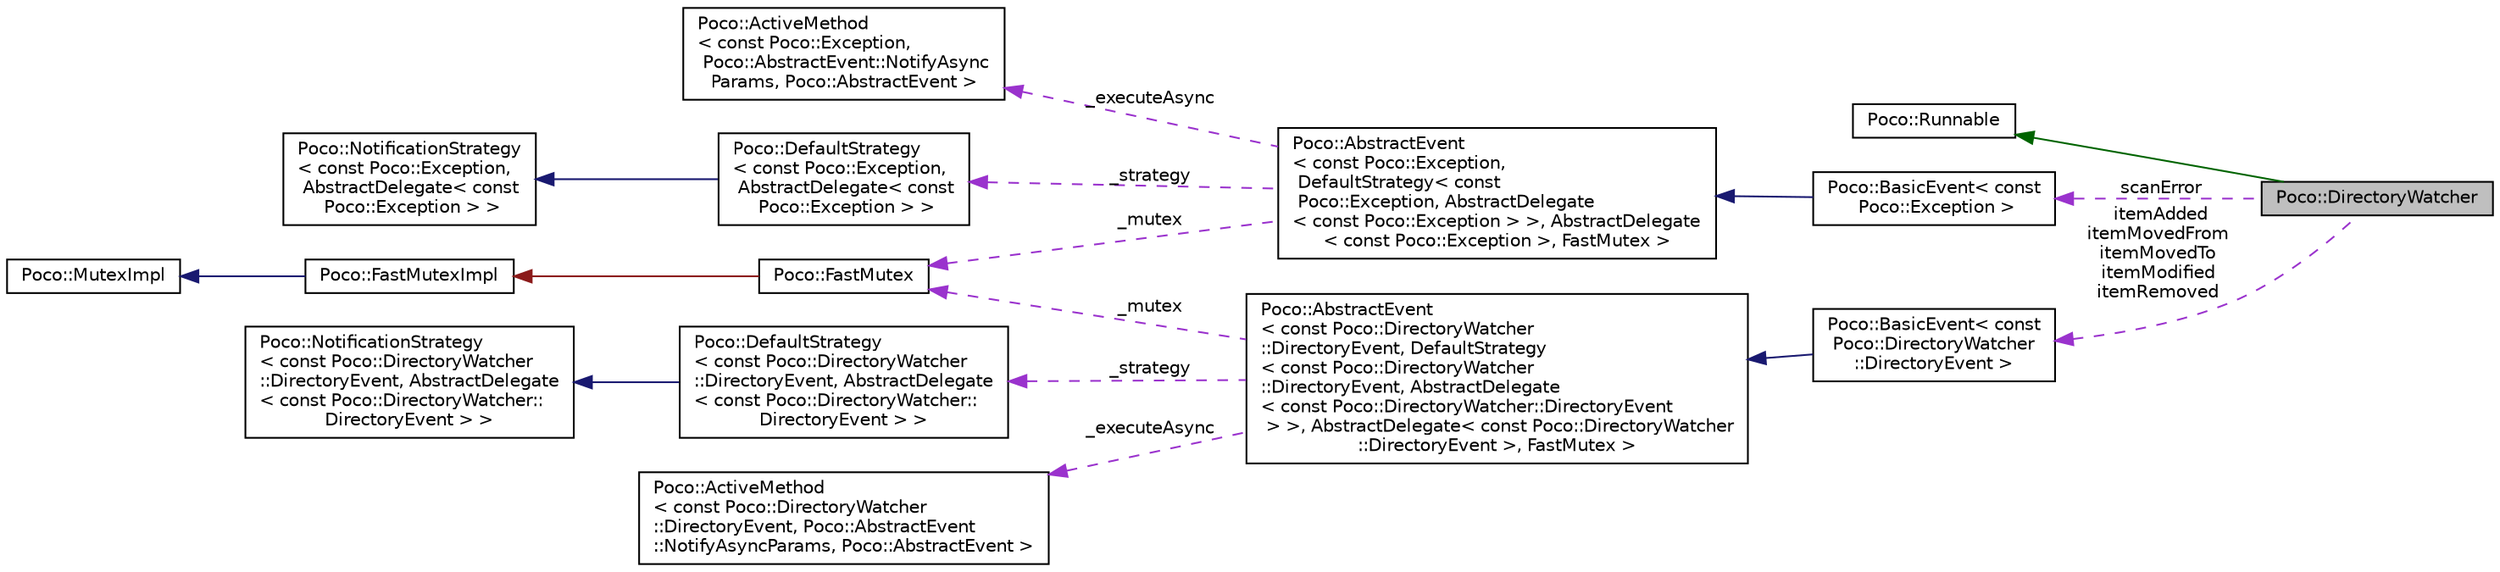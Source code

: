 digraph "Poco::DirectoryWatcher"
{
 // LATEX_PDF_SIZE
  edge [fontname="Helvetica",fontsize="10",labelfontname="Helvetica",labelfontsize="10"];
  node [fontname="Helvetica",fontsize="10",shape=record];
  rankdir="LR";
  Node1 [label="Poco::DirectoryWatcher",height=0.2,width=0.4,color="black", fillcolor="grey75", style="filled", fontcolor="black",tooltip=" "];
  Node2 -> Node1 [dir="back",color="darkgreen",fontsize="10",style="solid",fontname="Helvetica"];
  Node2 [label="Poco::Runnable",height=0.2,width=0.4,color="black", fillcolor="white", style="filled",URL="$classPoco_1_1Runnable.html",tooltip=" "];
  Node3 -> Node1 [dir="back",color="darkorchid3",fontsize="10",style="dashed",label=" scanError" ,fontname="Helvetica"];
  Node3 [label="Poco::BasicEvent\< const\l Poco::Exception \>",height=0.2,width=0.4,color="black", fillcolor="white", style="filled",URL="$classPoco_1_1BasicEvent.html",tooltip=" "];
  Node4 -> Node3 [dir="back",color="midnightblue",fontsize="10",style="solid",fontname="Helvetica"];
  Node4 [label="Poco::AbstractEvent\l\< const Poco::Exception,\l DefaultStrategy\< const\l Poco::Exception, AbstractDelegate\l\< const Poco::Exception \> \>, AbstractDelegate\l\< const Poco::Exception \>, FastMutex \>",height=0.2,width=0.4,color="black", fillcolor="white", style="filled",URL="$classPoco_1_1AbstractEvent.html",tooltip=" "];
  Node5 -> Node4 [dir="back",color="darkorchid3",fontsize="10",style="dashed",label=" _executeAsync" ,fontname="Helvetica"];
  Node5 [label="Poco::ActiveMethod\l\< const Poco::Exception,\l Poco::AbstractEvent::NotifyAsync\lParams, Poco::AbstractEvent \>",height=0.2,width=0.4,color="black", fillcolor="white", style="filled",URL="$classPoco_1_1ActiveMethod.html",tooltip=" "];
  Node6 -> Node4 [dir="back",color="darkorchid3",fontsize="10",style="dashed",label=" _strategy" ,fontname="Helvetica"];
  Node6 [label="Poco::DefaultStrategy\l\< const Poco::Exception,\l AbstractDelegate\< const\l Poco::Exception \> \>",height=0.2,width=0.4,color="black", fillcolor="white", style="filled",URL="$classPoco_1_1DefaultStrategy.html",tooltip=" "];
  Node7 -> Node6 [dir="back",color="midnightblue",fontsize="10",style="solid",fontname="Helvetica"];
  Node7 [label="Poco::NotificationStrategy\l\< const Poco::Exception,\l AbstractDelegate\< const\l Poco::Exception \> \>",height=0.2,width=0.4,color="black", fillcolor="white", style="filled",URL="$classPoco_1_1NotificationStrategy.html",tooltip=" "];
  Node8 -> Node4 [dir="back",color="darkorchid3",fontsize="10",style="dashed",label=" _mutex" ,fontname="Helvetica"];
  Node8 [label="Poco::FastMutex",height=0.2,width=0.4,color="black", fillcolor="white", style="filled",URL="$classPoco_1_1FastMutex.html",tooltip=" "];
  Node9 -> Node8 [dir="back",color="firebrick4",fontsize="10",style="solid",fontname="Helvetica"];
  Node9 [label="Poco::FastMutexImpl",height=0.2,width=0.4,color="black", fillcolor="white", style="filled",URL="$classPoco_1_1FastMutexImpl.html",tooltip=" "];
  Node10 -> Node9 [dir="back",color="midnightblue",fontsize="10",style="solid",fontname="Helvetica"];
  Node10 [label="Poco::MutexImpl",height=0.2,width=0.4,color="black", fillcolor="white", style="filled",URL="$classPoco_1_1MutexImpl.html",tooltip=" "];
  Node11 -> Node1 [dir="back",color="darkorchid3",fontsize="10",style="dashed",label=" itemAdded\nitemMovedFrom\nitemMovedTo\nitemModified\nitemRemoved" ,fontname="Helvetica"];
  Node11 [label="Poco::BasicEvent\< const\l Poco::DirectoryWatcher\l::DirectoryEvent \>",height=0.2,width=0.4,color="black", fillcolor="white", style="filled",URL="$classPoco_1_1BasicEvent.html",tooltip=" "];
  Node12 -> Node11 [dir="back",color="midnightblue",fontsize="10",style="solid",fontname="Helvetica"];
  Node12 [label="Poco::AbstractEvent\l\< const Poco::DirectoryWatcher\l::DirectoryEvent, DefaultStrategy\l\< const Poco::DirectoryWatcher\l::DirectoryEvent, AbstractDelegate\l\< const Poco::DirectoryWatcher::DirectoryEvent\l \> \>, AbstractDelegate\< const Poco::DirectoryWatcher\l::DirectoryEvent \>, FastMutex \>",height=0.2,width=0.4,color="black", fillcolor="white", style="filled",URL="$classPoco_1_1AbstractEvent.html",tooltip=" "];
  Node13 -> Node12 [dir="back",color="darkorchid3",fontsize="10",style="dashed",label=" _executeAsync" ,fontname="Helvetica"];
  Node13 [label="Poco::ActiveMethod\l\< const Poco::DirectoryWatcher\l::DirectoryEvent, Poco::AbstractEvent\l::NotifyAsyncParams, Poco::AbstractEvent \>",height=0.2,width=0.4,color="black", fillcolor="white", style="filled",URL="$classPoco_1_1ActiveMethod.html",tooltip=" "];
  Node14 -> Node12 [dir="back",color="darkorchid3",fontsize="10",style="dashed",label=" _strategy" ,fontname="Helvetica"];
  Node14 [label="Poco::DefaultStrategy\l\< const Poco::DirectoryWatcher\l::DirectoryEvent, AbstractDelegate\l\< const Poco::DirectoryWatcher::\lDirectoryEvent \> \>",height=0.2,width=0.4,color="black", fillcolor="white", style="filled",URL="$classPoco_1_1DefaultStrategy.html",tooltip=" "];
  Node15 -> Node14 [dir="back",color="midnightblue",fontsize="10",style="solid",fontname="Helvetica"];
  Node15 [label="Poco::NotificationStrategy\l\< const Poco::DirectoryWatcher\l::DirectoryEvent, AbstractDelegate\l\< const Poco::DirectoryWatcher::\lDirectoryEvent \> \>",height=0.2,width=0.4,color="black", fillcolor="white", style="filled",URL="$classPoco_1_1NotificationStrategy.html",tooltip=" "];
  Node8 -> Node12 [dir="back",color="darkorchid3",fontsize="10",style="dashed",label=" _mutex" ,fontname="Helvetica"];
}
